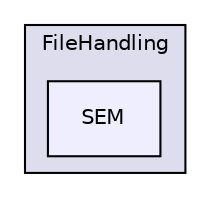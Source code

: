 digraph "SEM" {
  compound=true
  node [ fontsize="10", fontname="Helvetica"];
  edge [ labelfontsize="10", labelfontname="Helvetica"];
  subgraph clusterdir_2409f140ca6b329e1a129f8097428273 {
    graph [ bgcolor="#ddddee", pencolor="black", label="FileHandling" fontname="Helvetica", fontsize="10", URL="dir_2409f140ca6b329e1a129f8097428273.html"]
  dir_0ab1d96c55c5a43ea9abb9ad21cfd51d [shape=box, label="SEM", style="filled", fillcolor="#eeeeff", pencolor="black", URL="dir_0ab1d96c55c5a43ea9abb9ad21cfd51d.html"];
  }
}
